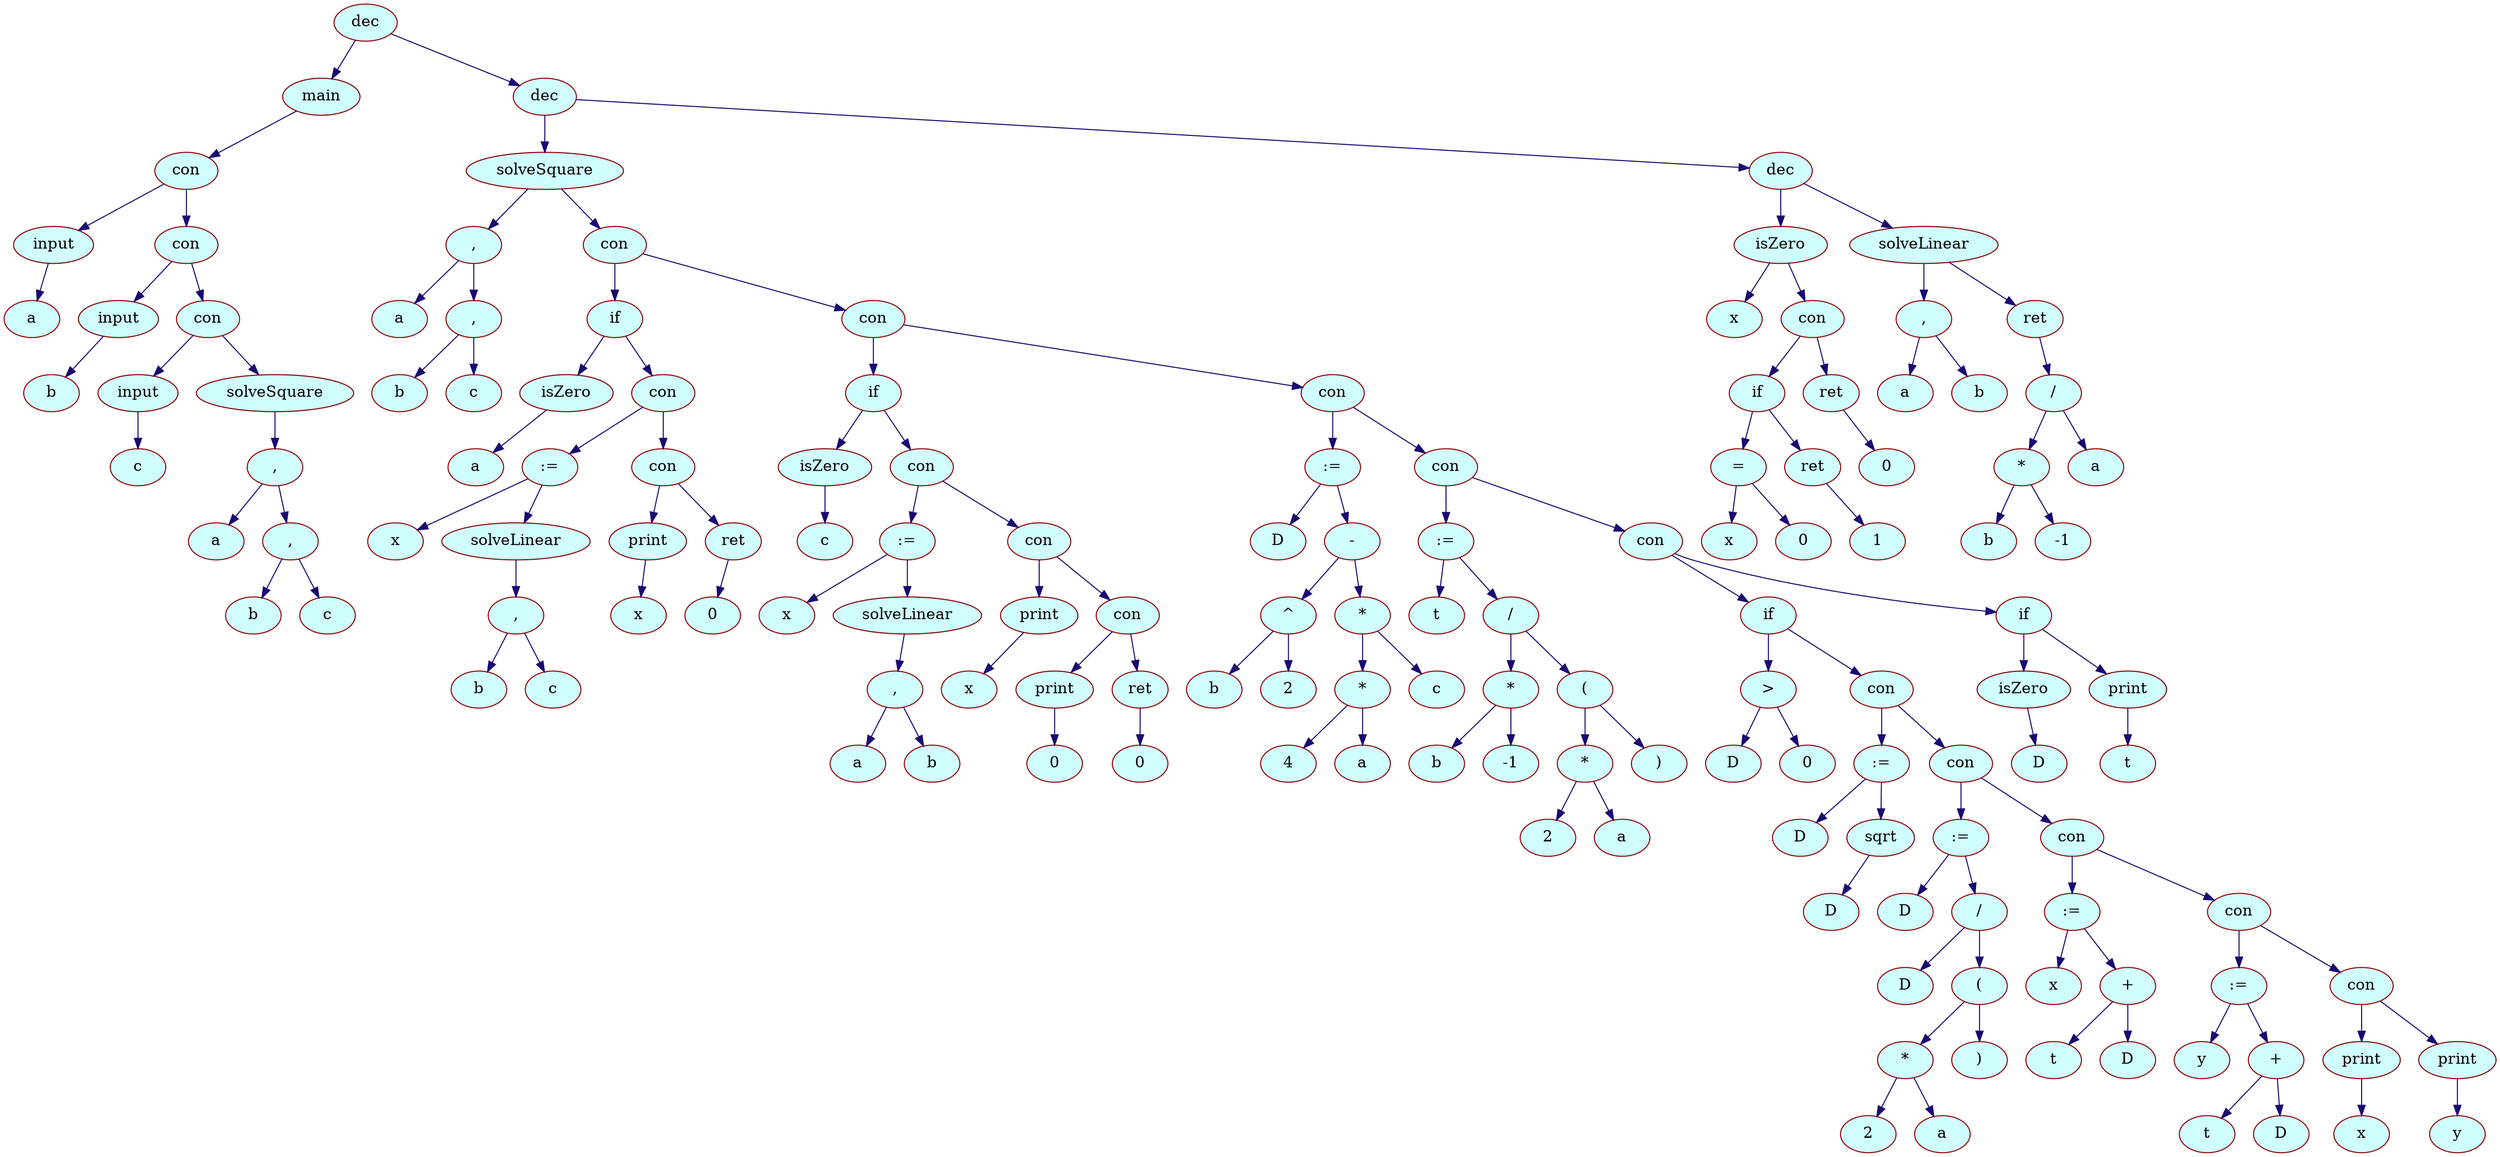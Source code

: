 digraph {
	node[shape = "cube", color = "#800000", fontsize = 15, style = "filled", fillcolor = "#88CEFA"];
	edge[color = "#190970", fontsize = 11];

		"dec_0x557bd77b0170"[shape = "ellipse", label = "dec",                                     color="#900000", style="filled", fillcolor = "#D0FDFF"];
		"dec_0x557bd77b0170"->"main_0x557bd77b0130";

		"main_0x557bd77b0130"[shape = "ellipse", label = "main", color="#800000",                                style="filled", fillcolor = "#D0FDFF"];
		"main_0x557bd77b0130"->"con_0x557bd77afc10";

		"con_0x557bd77afc10"[shape = "ellipse", label = "con",                                     color="#900000", style="filled", fillcolor = "#D0FDFF"];
		"con_0x557bd77afc10"->"input_0x557bd77afb90";

		"input_0x557bd77afb90"[shape = "ellipse", label = "input", color="#800000",                                style="filled", fillcolor = "#D0FDFF"];
		"input_0x557bd77afb90"->"a_0x557bd77afb10";

		"a_0x557bd77afb10"[shape = "ellipse", label = "a", color="#900000", style="filled",                            fillcolor = "#D0FDFF"];
		"con_0x557bd77afc10"->"con_0x557bd77afd70";

		"con_0x557bd77afd70"[shape = "ellipse", label = "con",                                     color="#900000", style="filled", fillcolor = "#D0FDFF"];
		"con_0x557bd77afd70"->"input_0x557bd77afcf0";

		"input_0x557bd77afcf0"[shape = "ellipse", label = "input", color="#800000",                                style="filled", fillcolor = "#D0FDFF"];
		"input_0x557bd77afcf0"->"b_0x557bd77afc70";

		"b_0x557bd77afc70"[shape = "ellipse", label = "b", color="#900000", style="filled",                            fillcolor = "#D0FDFF"];
		"con_0x557bd77afd70"->"con_0x557bd77afed0";

		"con_0x557bd77afed0"[shape = "ellipse", label = "con",                                     color="#900000", style="filled", fillcolor = "#D0FDFF"];
		"con_0x557bd77afed0"->"input_0x557bd77afe50";

		"input_0x557bd77afe50"[shape = "ellipse", label = "input", color="#800000",                                style="filled", fillcolor = "#D0FDFF"];
		"input_0x557bd77afe50"->"c_0x557bd77afdd0";

		"c_0x557bd77afdd0"[shape = "ellipse", label = "c", color="#900000", style="filled",                            fillcolor = "#D0FDFF"];
		"con_0x557bd77afed0"->"solveSquare_0x557bd77b00f0";

		"solveSquare_0x557bd77b00f0"[shape = "ellipse", label = "solveSquare", color="#800000",                                style="filled", fillcolor = "#D0FDFF"];
		"solveSquare_0x557bd77b00f0"->",_0x557bd77affb0";

		",_0x557bd77affb0"[shape = "ellipse", label = ",", color="#900000",                                style="filled", fillcolor = "#D0FDFF"];
		",_0x557bd77affb0"->"a_0x557bd77aff30";

		"a_0x557bd77aff30"[shape = "ellipse", label = "a", color="#900000", style="filled",                            fillcolor = "#D0FDFF"];
		",_0x557bd77affb0"->",_0x557bd77b0070";

		",_0x557bd77b0070"[shape = "ellipse", label = ",", color="#900000",                                style="filled", fillcolor = "#D0FDFF"];
		",_0x557bd77b0070"->"b_0x557bd77afff0";

		"b_0x557bd77afff0"[shape = "ellipse", label = "b", color="#900000", style="filled",                            fillcolor = "#D0FDFF"];
		",_0x557bd77b0070"->"c_0x557bd77b0030";

		"c_0x557bd77b0030"[shape = "ellipse", label = "c", color="#900000", style="filled",                            fillcolor = "#D0FDFF"];
		"dec_0x557bd77b0170"->"dec_0x557bd77b24f0";

		"dec_0x557bd77b24f0"[shape = "ellipse", label = "dec",                                     color="#900000", style="filled", fillcolor = "#D0FDFF"];
		"dec_0x557bd77b24f0"->"solveSquare_0x557bd77b2470";

		"solveSquare_0x557bd77b2470"[shape = "ellipse", label = "solveSquare", color="#800000",                                style="filled", fillcolor = "#D0FDFF"];
		"solveSquare_0x557bd77b2470"->",_0x557bd77b0210";

		",_0x557bd77b0210"[shape = "ellipse", label = ",", color="#900000",                                style="filled", fillcolor = "#D0FDFF"];
		",_0x557bd77b0210"->"a_0x557bd77b00b0";

		"a_0x557bd77b00b0"[shape = "ellipse", label = "a", color="#900000", style="filled",                            fillcolor = "#D0FDFF"];
		",_0x557bd77b0210"->",_0x557bd77b0290";

		",_0x557bd77b0290"[shape = "ellipse", label = ",", color="#900000",                                style="filled", fillcolor = "#D0FDFF"];
		",_0x557bd77b0290"->"b_0x557bd77b01d0";

		"b_0x557bd77b01d0"[shape = "ellipse", label = "b", color="#900000", style="filled",                            fillcolor = "#D0FDFF"];
		",_0x557bd77b0290"->"c_0x557bd77b0250";

		"c_0x557bd77b0250"[shape = "ellipse", label = "c", color="#900000", style="filled",                            fillcolor = "#D0FDFF"];
		"solveSquare_0x557bd77b2470"->"con_0x557bd77b0790";

		"con_0x557bd77b0790"[shape = "ellipse", label = "con",                                     color="#900000", style="filled", fillcolor = "#D0FDFF"];
		"con_0x557bd77b0790"->"if_0x557bd77b06d0";

		"if_0x557bd77b06d0"[shape = "ellipse", label = "if",                                     color="#900000", style="filled", fillcolor = "#D0FDFF"];
		"if_0x557bd77b06d0"->"isZero_0x557bd77b0370";

		"isZero_0x557bd77b0370"[shape = "ellipse", label = "isZero", color="#800000",                                style="filled", fillcolor = "#D0FDFF"];
		"isZero_0x557bd77b0370"->"a_0x557bd77b02f0";

		"a_0x557bd77b02f0"[shape = "ellipse", label = "a", color="#900000", style="filled",                            fillcolor = "#D0FDFF"];
		"if_0x557bd77b06d0"->"con_0x557bd77b05b0";

		"con_0x557bd77b05b0"[shape = "ellipse", label = "con",                                     color="#900000", style="filled", fillcolor = "#D0FDFF"];
		"con_0x557bd77b05b0"->":=_0x557bd77b0530";

		":=_0x557bd77b0530"[shape = "ellipse", label = ":=",                                     color="#900000", style="filled", fillcolor = "#D0FDFF"];
		":=_0x557bd77b0530"->"x_0x557bd77b04b0";

		"x_0x557bd77b04b0"[shape = "ellipse", label = "x", color="#900000", style="filled",                            fillcolor = "#D0FDFF"];
		":=_0x557bd77b0530"->"solveLinear_0x557bd77b04f0";

		"solveLinear_0x557bd77b04f0"[shape = "ellipse", label = "solveLinear", color="#800000",                                style="filled", fillcolor = "#D0FDFF"];
		"solveLinear_0x557bd77b04f0"->",_0x557bd77b0470";

		",_0x557bd77b0470"[shape = "ellipse", label = ",", color="#900000",                                style="filled", fillcolor = "#D0FDFF"];
		",_0x557bd77b0470"->"b_0x557bd77b03f0";

		"b_0x557bd77b03f0"[shape = "ellipse", label = "b", color="#900000", style="filled",                            fillcolor = "#D0FDFF"];
		",_0x557bd77b0470"->"c_0x557bd77b0430";

		"c_0x557bd77b0430"[shape = "ellipse", label = "c", color="#900000", style="filled",                            fillcolor = "#D0FDFF"];
		"con_0x557bd77b05b0"->"con_0x557bd77b0690";

		"con_0x557bd77b0690"[shape = "ellipse", label = "con",                                     color="#900000", style="filled", fillcolor = "#D0FDFF"];
		"con_0x557bd77b0690"->"print_0x557bd77b0650";

		"print_0x557bd77b0650"[shape = "ellipse", label = "print", color="#800000",                                style="filled", fillcolor = "#D0FDFF"];
		"print_0x557bd77b0650"->"x_0x557bd77b0570";

		"x_0x557bd77b0570"[shape = "ellipse", label = "x", color="#900000", style="filled",                            fillcolor = "#D0FDFF"];
		"con_0x557bd77b0690"->"ret_0x557bd77b0710";

		"ret_0x557bd77b0710"[shape = "ellipse", label = "ret",                                     color="#900000", style="filled", fillcolor = "#D0FDFF"];
		"ret_0x557bd77b0710"->"0_0x557bd77b0610";

		"0_0x557bd77b0610"[shape = "ellipse", label = "0", color="#900000", style="filled",                            fillcolor = "#D0FDFF"];
		"con_0x557bd77b0790"->"con_0x557bd77b1070";

		"con_0x557bd77b1070"[shape = "ellipse", label = "con",                                     color="#900000", style="filled", fillcolor = "#D0FDFF"];
		"con_0x557bd77b1070"->"if_0x557bd77b0fb0";

		"if_0x557bd77b0fb0"[shape = "ellipse", label = "if",                                     color="#900000", style="filled", fillcolor = "#D0FDFF"];
		"if_0x557bd77b0fb0"->"isZero_0x557bd77b0830";

		"isZero_0x557bd77b0830"[shape = "ellipse", label = "isZero", color="#800000",                                style="filled", fillcolor = "#D0FDFF"];
		"isZero_0x557bd77b0830"->"c_0x557bd77b0750";

		"c_0x557bd77b0750"[shape = "ellipse", label = "c", color="#900000", style="filled",                            fillcolor = "#D0FDFF"];
		"if_0x557bd77b0fb0"->"con_0x557bd77b0d70";

		"con_0x557bd77b0d70"[shape = "ellipse", label = "con",                                     color="#900000", style="filled", fillcolor = "#D0FDFF"];
		"con_0x557bd77b0d70"->":=_0x557bd77b09f0";

		":=_0x557bd77b09f0"[shape = "ellipse", label = ":=",                                     color="#900000", style="filled", fillcolor = "#D0FDFF"];
		":=_0x557bd77b09f0"->"x_0x557bd77b0970";

		"x_0x557bd77b0970"[shape = "ellipse", label = "x", color="#900000", style="filled",                            fillcolor = "#D0FDFF"];
		":=_0x557bd77b09f0"->"solveLinear_0x557bd77b09b0";

		"solveLinear_0x557bd77b09b0"[shape = "ellipse", label = "solveLinear", color="#800000",                                style="filled", fillcolor = "#D0FDFF"];
		"solveLinear_0x557bd77b09b0"->",_0x557bd77b0930";

		",_0x557bd77b0930"[shape = "ellipse", label = ",", color="#900000",                                style="filled", fillcolor = "#D0FDFF"];
		",_0x557bd77b0930"->"a_0x557bd77b08b0";

		"a_0x557bd77b08b0"[shape = "ellipse", label = "a", color="#900000", style="filled",                            fillcolor = "#D0FDFF"];
		",_0x557bd77b0930"->"b_0x557bd77b08f0";

		"b_0x557bd77b08f0"[shape = "ellipse", label = "b", color="#900000", style="filled",                            fillcolor = "#D0FDFF"];
		"con_0x557bd77b0d70"->"con_0x557bd77b0e90";

		"con_0x557bd77b0e90"[shape = "ellipse", label = "con",                                     color="#900000", style="filled", fillcolor = "#D0FDFF"];
		"con_0x557bd77b0e90"->"print_0x557bd77b0e50";

		"print_0x557bd77b0e50"[shape = "ellipse", label = "print", color="#800000",                                style="filled", fillcolor = "#D0FDFF"];
		"print_0x557bd77b0e50"->"x_0x557bd77b0dd0";

		"x_0x557bd77b0dd0"[shape = "ellipse", label = "x", color="#900000", style="filled",                            fillcolor = "#D0FDFF"];
		"con_0x557bd77b0e90"->"con_0x557bd77b0f70";

		"con_0x557bd77b0f70"[shape = "ellipse", label = "con",                                     color="#900000", style="filled", fillcolor = "#D0FDFF"];
		"con_0x557bd77b0f70"->"print_0x557bd77b0f30";

		"print_0x557bd77b0f30"[shape = "ellipse", label = "print", color="#800000",                                style="filled", fillcolor = "#D0FDFF"];
		"print_0x557bd77b0f30"->"0_0x557bd77b0e10";

		"0_0x557bd77b0e10"[shape = "ellipse", label = "0", color="#900000", style="filled",                            fillcolor = "#D0FDFF"];
		"con_0x557bd77b0f70"->"ret_0x557bd77b0ff0";

		"ret_0x557bd77b0ff0"[shape = "ellipse", label = "ret",                                     color="#900000", style="filled", fillcolor = "#D0FDFF"];
		"ret_0x557bd77b0ff0"->"0_0x557bd77b0ef0";

		"0_0x557bd77b0ef0"[shape = "ellipse", label = "0", color="#900000", style="filled",                            fillcolor = "#D0FDFF"];
		"con_0x557bd77b1070"->"con_0x557bd77b13f0";

		"con_0x557bd77b13f0"[shape = "ellipse", label = "con",                                     color="#900000", style="filled", fillcolor = "#D0FDFF"];
		"con_0x557bd77b13f0"->":=_0x557bd77b1370";

		":=_0x557bd77b1370"[shape = "ellipse", label = ":=",                                     color="#900000", style="filled", fillcolor = "#D0FDFF"];
		":=_0x557bd77b1370"->"D_0x557bd77b1330";

		"D_0x557bd77b1330"[shape = "ellipse", label = "D", color="#900000", style="filled",                            fillcolor = "#D0FDFF"];
		":=_0x557bd77b1370"->"-_0x557bd77b12f0";

		"-_0x557bd77b12f0"[shape = "ellipse", label = "-",                                     color="#900000", style="filled", fillcolor = "#D0FDFF"];
		"-_0x557bd77b12f0"->"^_0x557bd77b1170";

		"^_0x557bd77b1170"[shape = "ellipse", label = "^",                                     color="#900000", style="filled", fillcolor = "#D0FDFF"];
		"^_0x557bd77b1170"->"b_0x557bd77b10f0";

		"b_0x557bd77b10f0"[shape = "ellipse", label = "b", color="#900000", style="filled",                            fillcolor = "#D0FDFF"];
		"^_0x557bd77b1170"->"2_0x557bd77b1130";

		"2_0x557bd77b1130"[shape = "ellipse", label = "2", color="#900000", style="filled",                            fillcolor = "#D0FDFF"];
		"-_0x557bd77b12f0"->"*_0x557bd77b12b0";

		"*_0x557bd77b12b0"[shape = "ellipse", label = "*",                                     color="#900000", style="filled", fillcolor = "#D0FDFF"];
		"*_0x557bd77b12b0"->"*_0x557bd77b1230";

		"*_0x557bd77b1230"[shape = "ellipse", label = "*",                                     color="#900000", style="filled", fillcolor = "#D0FDFF"];
		"*_0x557bd77b1230"->"4_0x557bd77b11b0";

		"4_0x557bd77b11b0"[shape = "ellipse", label = "4", color="#900000", style="filled",                            fillcolor = "#D0FDFF"];
		"*_0x557bd77b1230"->"a_0x557bd77b11f0";

		"a_0x557bd77b11f0"[shape = "ellipse", label = "a", color="#900000", style="filled",                            fillcolor = "#D0FDFF"];
		"*_0x557bd77b12b0"->"c_0x557bd77b1270";

		"c_0x557bd77b1270"[shape = "ellipse", label = "c", color="#900000", style="filled",                            fillcolor = "#D0FDFF"];
		"con_0x557bd77b13f0"->"con_0x557bd77b1750";

		"con_0x557bd77b1750"[shape = "ellipse", label = "con",                                     color="#900000", style="filled", fillcolor = "#D0FDFF"];
		"con_0x557bd77b1750"->":=_0x557bd77b16d0";

		":=_0x557bd77b16d0"[shape = "ellipse", label = ":=",                                     color="#900000", style="filled", fillcolor = "#D0FDFF"];
		":=_0x557bd77b16d0"->"t_0x557bd77b1690";

		"t_0x557bd77b1690"[shape = "ellipse", label = "t", color="#900000", style="filled",                            fillcolor = "#D0FDFF"];
		":=_0x557bd77b16d0"->"/_0x557bd77b1650";

		"/_0x557bd77b1650"[shape = "ellipse", label = "/",                                     color="#900000", style="filled", fillcolor = "#D0FDFF"];
		"/_0x557bd77b1650"->"*_0x557bd77b14d0";

		"*_0x557bd77b14d0"[shape = "ellipse", label = "*",                                     color="#900000", style="filled", fillcolor = "#D0FDFF"];
		"*_0x557bd77b14d0"->"b_0x557bd77b1490";

		"b_0x557bd77b1490"[shape = "ellipse", label = "b", color="#900000", style="filled",                            fillcolor = "#D0FDFF"];
		"*_0x557bd77b14d0"->"-1_0x557bd77b1450";

		"-1_0x557bd77b1450"[shape = "ellipse", label = "-1", color="#900000", style="filled",                            fillcolor = "#D0FDFF"];
		"/_0x557bd77b1650"->"(_0x557bd77b1610";

		"(_0x557bd77b1610"[shape = "ellipse", label = "(", color="#900000",                                style="filled", fillcolor = "#D0FDFF"];
		"(_0x557bd77b1610"->"*_0x557bd77b1590";

		"*_0x557bd77b1590"[shape = "ellipse", label = "*",                                     color="#900000", style="filled", fillcolor = "#D0FDFF"];
		"*_0x557bd77b1590"->"2_0x557bd77b1510";

		"2_0x557bd77b1510"[shape = "ellipse", label = "2", color="#900000", style="filled",                            fillcolor = "#D0FDFF"];
		"*_0x557bd77b1590"->"a_0x557bd77b1550";

		"a_0x557bd77b1550"[shape = "ellipse", label = "a", color="#900000", style="filled",                            fillcolor = "#D0FDFF"];
		"(_0x557bd77b1610"->")_0x557bd77b15d0";

		")_0x557bd77b15d0"[shape = "ellipse", label = ")", color="#900000",                                style="filled", fillcolor = "#D0FDFF"];
		"con_0x557bd77b1750"->"con_0x557bd77b22f0";

		"con_0x557bd77b22f0"[shape = "ellipse", label = "con",                                     color="#900000", style="filled", fillcolor = "#D0FDFF"];
		"con_0x557bd77b22f0"->"if_0x557bd77b2230";

		"if_0x557bd77b2230"[shape = "ellipse", label = "if",                                     color="#900000", style="filled", fillcolor = "#D0FDFF"];
		"if_0x557bd77b2230"->">_0x557bd77b17f0";

		">_0x557bd77b17f0"[shape = "ellipse", label = ">",                                     color="#900000", style="filled", fillcolor = "#D0FDFF"];
		">_0x557bd77b17f0"->"D_0x557bd77b1710";

		"D_0x557bd77b1710"[shape = "ellipse", label = "D", color="#900000", style="filled",                            fillcolor = "#D0FDFF"];
		">_0x557bd77b17f0"->"0_0x557bd77b17b0";

		"0_0x557bd77b17b0"[shape = "ellipse", label = "0", color="#900000", style="filled",                            fillcolor = "#D0FDFF"];
		"if_0x557bd77b2230"->"con_0x557bd77b19f0";

		"con_0x557bd77b19f0"[shape = "ellipse", label = "con",                                     color="#900000", style="filled", fillcolor = "#D0FDFF"];
		"con_0x557bd77b19f0"->":=_0x557bd77b1970";

		":=_0x557bd77b1970"[shape = "ellipse", label = ":=",                                     color="#900000", style="filled", fillcolor = "#D0FDFF"];
		":=_0x557bd77b1970"->"D_0x557bd77b18f0";

		"D_0x557bd77b18f0"[shape = "ellipse", label = "D", color="#900000", style="filled",                            fillcolor = "#D0FDFF"];
		":=_0x557bd77b1970"->"sqrt_0x557bd77b1930";

		"sqrt_0x557bd77b1930"[shape = "ellipse", label = "sqrt", color="#800000",                                style="filled", fillcolor = "#D0FDFF"];
		"sqrt_0x557bd77b1930"->"D_0x557bd77b18b0";

		"D_0x557bd77b18b0"[shape = "ellipse", label = "D", color="#900000", style="filled",                            fillcolor = "#D0FDFF"];
		"con_0x557bd77b19f0"->"con_0x557bd77b1cf0";

		"con_0x557bd77b1cf0"[shape = "ellipse", label = "con",                                     color="#900000", style="filled", fillcolor = "#D0FDFF"];
		"con_0x557bd77b1cf0"->":=_0x557bd77b1c70";

		":=_0x557bd77b1c70"[shape = "ellipse", label = ":=",                                     color="#900000", style="filled", fillcolor = "#D0FDFF"];
		":=_0x557bd77b1c70"->"D_0x557bd77b1c30";

		"D_0x557bd77b1c30"[shape = "ellipse", label = "D", color="#900000", style="filled",                            fillcolor = "#D0FDFF"];
		":=_0x557bd77b1c70"->"/_0x557bd77b1bf0";

		"/_0x557bd77b1bf0"[shape = "ellipse", label = "/",                                     color="#900000", style="filled", fillcolor = "#D0FDFF"];
		"/_0x557bd77b1bf0"->"D_0x557bd77b1a70";

		"D_0x557bd77b1a70"[shape = "ellipse", label = "D", color="#900000", style="filled",                            fillcolor = "#D0FDFF"];
		"/_0x557bd77b1bf0"->"(_0x557bd77b1bb0";

		"(_0x557bd77b1bb0"[shape = "ellipse", label = "(", color="#900000",                                style="filled", fillcolor = "#D0FDFF"];
		"(_0x557bd77b1bb0"->"*_0x557bd77b1b30";

		"*_0x557bd77b1b30"[shape = "ellipse", label = "*",                                     color="#900000", style="filled", fillcolor = "#D0FDFF"];
		"*_0x557bd77b1b30"->"2_0x557bd77b1ab0";

		"2_0x557bd77b1ab0"[shape = "ellipse", label = "2", color="#900000", style="filled",                            fillcolor = "#D0FDFF"];
		"*_0x557bd77b1b30"->"a_0x557bd77b1af0";

		"a_0x557bd77b1af0"[shape = "ellipse", label = "a", color="#900000", style="filled",                            fillcolor = "#D0FDFF"];
		"(_0x557bd77b1bb0"->")_0x557bd77b1b70";

		")_0x557bd77b1b70"[shape = "ellipse", label = ")", color="#900000",                                style="filled", fillcolor = "#D0FDFF"];
		"con_0x557bd77b1cf0"->"con_0x557bd77b1ef0";

		"con_0x557bd77b1ef0"[shape = "ellipse", label = "con",                                     color="#900000", style="filled", fillcolor = "#D0FDFF"];
		"con_0x557bd77b1ef0"->":=_0x557bd77b1e70";

		":=_0x557bd77b1e70"[shape = "ellipse", label = ":=",                                     color="#900000", style="filled", fillcolor = "#D0FDFF"];
		":=_0x557bd77b1e70"->"x_0x557bd77b1e30";

		"x_0x557bd77b1e30"[shape = "ellipse", label = "x", color="#900000", style="filled",                            fillcolor = "#D0FDFF"];
		":=_0x557bd77b1e70"->"+_0x557bd77b1df0";

		"+_0x557bd77b1df0"[shape = "ellipse", label = "+",                                     color="#900000", style="filled", fillcolor = "#D0FDFF"];
		"+_0x557bd77b1df0"->"t_0x557bd77b1d70";

		"t_0x557bd77b1d70"[shape = "ellipse", label = "t", color="#900000", style="filled",                            fillcolor = "#D0FDFF"];
		"+_0x557bd77b1df0"->"D_0x557bd77b1db0";

		"D_0x557bd77b1db0"[shape = "ellipse", label = "D", color="#900000", style="filled",                            fillcolor = "#D0FDFF"];
		"con_0x557bd77b1ef0"->"con_0x557bd77b20f0";

		"con_0x557bd77b20f0"[shape = "ellipse", label = "con",                                     color="#900000", style="filled", fillcolor = "#D0FDFF"];
		"con_0x557bd77b20f0"->":=_0x557bd77b2070";

		":=_0x557bd77b2070"[shape = "ellipse", label = ":=",                                     color="#900000", style="filled", fillcolor = "#D0FDFF"];
		":=_0x557bd77b2070"->"y_0x557bd77b2030";

		"y_0x557bd77b2030"[shape = "ellipse", label = "y", color="#900000", style="filled",                            fillcolor = "#D0FDFF"];
		":=_0x557bd77b2070"->"+_0x557bd77b1ff0";

		"+_0x557bd77b1ff0"[shape = "ellipse", label = "+",                                     color="#900000", style="filled", fillcolor = "#D0FDFF"];
		"+_0x557bd77b1ff0"->"t_0x557bd77b1f70";

		"t_0x557bd77b1f70"[shape = "ellipse", label = "t", color="#900000", style="filled",                            fillcolor = "#D0FDFF"];
		"+_0x557bd77b1ff0"->"D_0x557bd77b1fb0";

		"D_0x557bd77b1fb0"[shape = "ellipse", label = "D", color="#900000", style="filled",                            fillcolor = "#D0FDFF"];
		"con_0x557bd77b20f0"->"con_0x557bd77b21d0";

		"con_0x557bd77b21d0"[shape = "ellipse", label = "con",                                     color="#900000", style="filled", fillcolor = "#D0FDFF"];
		"con_0x557bd77b21d0"->"print_0x557bd77b2190";

		"print_0x557bd77b2190"[shape = "ellipse", label = "print", color="#800000",                                style="filled", fillcolor = "#D0FDFF"];
		"print_0x557bd77b2190"->"x_0x557bd77b20b0";

		"x_0x557bd77b20b0"[shape = "ellipse", label = "x", color="#900000", style="filled",                            fillcolor = "#D0FDFF"];
		"con_0x557bd77b21d0"->"print_0x557bd77b2270";

		"print_0x557bd77b2270"[shape = "ellipse", label = "print", color="#800000",                                style="filled", fillcolor = "#D0FDFF"];
		"print_0x557bd77b2270"->"y_0x557bd77b2150";

		"y_0x557bd77b2150"[shape = "ellipse", label = "y", color="#900000", style="filled",                            fillcolor = "#D0FDFF"];
		"con_0x557bd77b22f0"->"if_0x557bd77b23f0";

		"if_0x557bd77b23f0"[shape = "ellipse", label = "if",                                     color="#900000", style="filled", fillcolor = "#D0FDFF"];
		"if_0x557bd77b23f0"->"isZero_0x557bd77b2390";

		"isZero_0x557bd77b2390"[shape = "ellipse", label = "isZero", color="#800000",                                style="filled", fillcolor = "#D0FDFF"];
		"isZero_0x557bd77b2390"->"D_0x557bd77b22b0";

		"D_0x557bd77b22b0"[shape = "ellipse", label = "D", color="#900000", style="filled",                            fillcolor = "#D0FDFF"];
		"if_0x557bd77b23f0"->"print_0x557bd77b2430";

		"print_0x557bd77b2430"[shape = "ellipse", label = "print", color="#800000",                                style="filled", fillcolor = "#D0FDFF"];
		"print_0x557bd77b2430"->"t_0x557bd77b2350";

		"t_0x557bd77b2350"[shape = "ellipse", label = "t", color="#900000", style="filled",                            fillcolor = "#D0FDFF"];
		"dec_0x557bd77b24f0"->"dec_0x557bd77b2830";

		"dec_0x557bd77b2830"[shape = "ellipse", label = "dec",                                     color="#900000", style="filled", fillcolor = "#D0FDFF"];
		"dec_0x557bd77b2830"->"isZero_0x557bd77b2770";

		"isZero_0x557bd77b2770"[shape = "ellipse", label = "isZero", color="#800000",                                style="filled", fillcolor = "#D0FDFF"];
		"isZero_0x557bd77b2770"->"x_0x557bd77b24b0";

		"x_0x557bd77b24b0"[shape = "ellipse", label = "x", color="#900000", style="filled",                            fillcolor = "#D0FDFF"];
		"isZero_0x557bd77b2770"->"con_0x557bd77b2730";

		"con_0x557bd77b2730"[shape = "ellipse", label = "con",                                     color="#900000", style="filled", fillcolor = "#D0FDFF"];
		"con_0x557bd77b2730"->"if_0x557bd77b2670";

		"if_0x557bd77b2670"[shape = "ellipse", label = "if",                                     color="#900000", style="filled", fillcolor = "#D0FDFF"];
		"if_0x557bd77b2670"->"=_0x557bd77b25f0";

		"=_0x557bd77b25f0"[shape = "ellipse", label = "=",                                     color="#900000", style="filled", fillcolor = "#D0FDFF"];
		"=_0x557bd77b25f0"->"x_0x557bd77b2570";

		"x_0x557bd77b2570"[shape = "ellipse", label = "x", color="#900000", style="filled",                            fillcolor = "#D0FDFF"];
		"=_0x557bd77b25f0"->"0_0x557bd77b25b0";

		"0_0x557bd77b25b0"[shape = "ellipse", label = "0", color="#900000", style="filled",                            fillcolor = "#D0FDFF"];
		"if_0x557bd77b2670"->"ret_0x557bd77b26b0";

		"ret_0x557bd77b26b0"[shape = "ellipse", label = "ret",                                     color="#900000", style="filled", fillcolor = "#D0FDFF"];
		"ret_0x557bd77b26b0"->"1_0x557bd77b2630";

		"1_0x557bd77b2630"[shape = "ellipse", label = "1", color="#900000", style="filled",                            fillcolor = "#D0FDFF"];
		"con_0x557bd77b2730"->"ret_0x557bd77b27b0";

		"ret_0x557bd77b27b0"[shape = "ellipse", label = "ret",                                     color="#900000", style="filled", fillcolor = "#D0FDFF"];
		"ret_0x557bd77b27b0"->"0_0x557bd77b26f0";

		"0_0x557bd77b26f0"[shape = "ellipse", label = "0", color="#900000", style="filled",                            fillcolor = "#D0FDFF"];
		"dec_0x557bd77b2830"->"solveLinear_0x557bd77b2a50";

		"solveLinear_0x557bd77b2a50"[shape = "ellipse", label = "solveLinear", color="#800000",                                style="filled", fillcolor = "#D0FDFF"];
		"solveLinear_0x557bd77b2a50"->",_0x557bd77b28d0";

		",_0x557bd77b28d0"[shape = "ellipse", label = ",", color="#900000",                                style="filled", fillcolor = "#D0FDFF"];
		",_0x557bd77b28d0"->"a_0x557bd77b27f0";

		"a_0x557bd77b27f0"[shape = "ellipse", label = "a", color="#900000", style="filled",                            fillcolor = "#D0FDFF"];
		",_0x557bd77b28d0"->"b_0x557bd77b2890";

		"b_0x557bd77b2890"[shape = "ellipse", label = "b", color="#900000", style="filled",                            fillcolor = "#D0FDFF"];
		"solveLinear_0x557bd77b2a50"->"ret_0x557bd77b2a90";

		"ret_0x557bd77b2a90"[shape = "ellipse", label = "ret",                                     color="#900000", style="filled", fillcolor = "#D0FDFF"];
		"ret_0x557bd77b2a90"->"/_0x557bd77b2a10";

		"/_0x557bd77b2a10"[shape = "ellipse", label = "/",                                     color="#900000", style="filled", fillcolor = "#D0FDFF"];
		"/_0x557bd77b2a10"->"*_0x557bd77b2990";

		"*_0x557bd77b2990"[shape = "ellipse", label = "*",                                     color="#900000", style="filled", fillcolor = "#D0FDFF"];
		"*_0x557bd77b2990"->"b_0x557bd77b2950";

		"b_0x557bd77b2950"[shape = "ellipse", label = "b", color="#900000", style="filled",                            fillcolor = "#D0FDFF"];
		"*_0x557bd77b2990"->"-1_0x557bd77b2910";

		"-1_0x557bd77b2910"[shape = "ellipse", label = "-1", color="#900000", style="filled",                            fillcolor = "#D0FDFF"];
		"/_0x557bd77b2a10"->"a_0x557bd77b29d0";

		"a_0x557bd77b29d0"[shape = "ellipse", label = "a", color="#900000", style="filled",                            fillcolor = "#D0FDFF"];
}